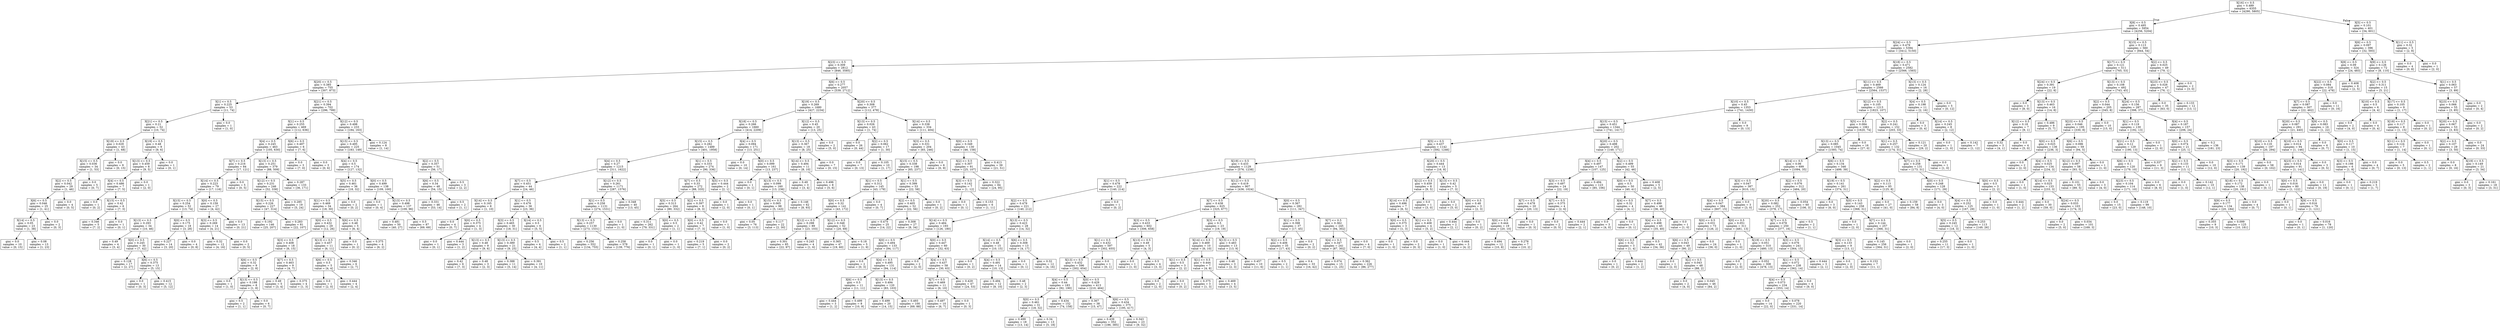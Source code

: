 digraph Tree {
node [shape=box] ;
0 [label="X[16] <= 0.5\ngini = 0.489\nsamples = 6355\nvalue = [4290, 5805]"] ;
1 [label="X[8] <= 0.5\ngini = 0.495\nsamples = 5954\nvalue = [4256, 5204]"] ;
0 -> 1 [labeldistance=2.5, labelangle=45, headlabel="True"] ;
2 [label="X[24] <= 0.5\ngini = 0.479\nsamples = 5394\nvalue = [3412, 5150]"] ;
1 -> 2 ;
3 [label="X[23] <= 0.5\ngini = 0.309\nsamples = 2812\nvalue = [846, 3585]"] ;
2 -> 3 ;
4 [label="X[20] <= 0.5\ngini = 0.385\nsamples = 755\nvalue = [307, 873]"] ;
3 -> 4 ;
5 [label="X[1] <= 0.5\ngini = 0.225\nsamples = 53\nvalue = [11, 74]"] ;
4 -> 5 ;
6 [label="X[21] <= 0.5\ngini = 0.21\nsamples = 52\nvalue = [10, 74]"] ;
5 -> 6 ;
7 [label="X[19] <= 0.5\ngini = 0.029\nsamples = 43\nvalue = [1, 68]"] ;
6 -> 7 ;
8 [label="X[15] <= 0.5\ngini = 0.036\nsamples = 34\nvalue = [1, 53]"] ;
7 -> 8 ;
9 [label="X[2] <= 0.5\ngini = 0.042\nsamples = 29\nvalue = [1, 46]"] ;
8 -> 9 ;
10 [label="X[6] <= 0.5\ngini = 0.046\nsamples = 25\nvalue = [1, 41]"] ;
9 -> 10 ;
11 [label="X[14] <= 0.5\ngini = 0.05\nsamples = 23\nvalue = [1, 38]"] ;
10 -> 11 ;
12 [label="gini = 0.0\nsamples = 10\nvalue = [0, 15]"] ;
11 -> 12 ;
13 [label="gini = 0.08\nsamples = 13\nvalue = [1, 23]"] ;
11 -> 13 ;
14 [label="gini = 0.0\nsamples = 2\nvalue = [0, 3]"] ;
10 -> 14 ;
15 [label="gini = 0.0\nsamples = 4\nvalue = [0, 5]"] ;
9 -> 15 ;
16 [label="gini = 0.0\nsamples = 5\nvalue = [0, 7]"] ;
8 -> 16 ;
17 [label="gini = 0.0\nsamples = 9\nvalue = [0, 15]"] ;
7 -> 17 ;
18 [label="X[19] <= 0.5\ngini = 0.48\nsamples = 9\nvalue = [9, 6]"] ;
6 -> 18 ;
19 [label="X[13] <= 0.5\ngini = 0.459\nsamples = 8\nvalue = [9, 5]"] ;
18 -> 19 ;
20 [label="X[4] <= 0.5\ngini = 0.486\nsamples = 7\nvalue = [7, 5]"] ;
19 -> 20 ;
21 [label="gini = 0.0\nsamples = 1\nvalue = [0, 2]"] ;
20 -> 21 ;
22 [label="X[15] <= 0.5\ngini = 0.42\nsamples = 6\nvalue = [7, 3]"] ;
20 -> 22 ;
23 [label="gini = 0.346\nsamples = 5\nvalue = [7, 2]"] ;
22 -> 23 ;
24 [label="gini = 0.0\nsamples = 1\nvalue = [0, 1]"] ;
22 -> 24 ;
25 [label="gini = 0.0\nsamples = 1\nvalue = [2, 0]"] ;
19 -> 25 ;
26 [label="gini = 0.0\nsamples = 1\nvalue = [0, 1]"] ;
18 -> 26 ;
27 [label="gini = 0.0\nsamples = 1\nvalue = [1, 0]"] ;
5 -> 27 ;
28 [label="X[21] <= 0.5\ngini = 0.394\nsamples = 702\nvalue = [296, 799]"] ;
4 -> 28 ;
29 [label="X[1] <= 0.5\ngini = 0.255\nsamples = 469\nvalue = [112, 636]"] ;
28 -> 29 ;
30 [label="X[4] <= 0.5\ngini = 0.245\nsamples = 463\nvalue = [105, 630]"] ;
29 -> 30 ;
31 [label="X[7] <= 0.5\ngini = 0.216\nsamples = 84\nvalue = [17, 121]"] ;
30 -> 31 ;
32 [label="X[14] <= 0.5\ngini = 0.223\nsamples = 79\nvalue = [17, 116]"] ;
31 -> 32 ;
33 [label="X[15] <= 0.5\ngini = 0.254\nsamples = 52\nvalue = [13, 74]"] ;
32 -> 33 ;
34 [label="X[13] <= 0.5\ngini = 0.293\nsamples = 34\nvalue = [10, 46]"] ;
33 -> 34 ;
35 [label="gini = 0.49\nsamples = 4\nvalue = [3, 4]"] ;
34 -> 35 ;
36 [label="X[0] <= 0.5\ngini = 0.245\nsamples = 30\nvalue = [7, 42]"] ;
34 -> 36 ;
37 [label="gini = 0.128\nsamples = 17\nvalue = [2, 27]"] ;
36 -> 37 ;
38 [label="X[6] <= 0.5\ngini = 0.375\nsamples = 13\nvalue = [5, 15]"] ;
36 -> 38 ;
39 [label="gini = 0.0\nsamples = 1\nvalue = [0, 3]"] ;
38 -> 39 ;
40 [label="gini = 0.415\nsamples = 12\nvalue = [5, 12]"] ;
38 -> 40 ;
41 [label="X[0] <= 0.5\ngini = 0.175\nsamples = 18\nvalue = [3, 28]"] ;
33 -> 41 ;
42 [label="gini = 0.227\nsamples = 14\nvalue = [3, 20]"] ;
41 -> 42 ;
43 [label="gini = 0.0\nsamples = 4\nvalue = [0, 8]"] ;
41 -> 43 ;
44 [label="X[0] <= 0.5\ngini = 0.159\nsamples = 27\nvalue = [4, 42]"] ;
32 -> 44 ;
45 [label="X[3] <= 0.5\ngini = 0.269\nsamples = 14\nvalue = [4, 21]"] ;
44 -> 45 ;
46 [label="gini = 0.32\nsamples = 12\nvalue = [4, 16]"] ;
45 -> 46 ;
47 [label="gini = 0.0\nsamples = 2\nvalue = [0, 5]"] ;
45 -> 47 ;
48 [label="gini = 0.0\nsamples = 13\nvalue = [0, 21]"] ;
44 -> 48 ;
49 [label="gini = 0.0\nsamples = 5\nvalue = [0, 5]"] ;
31 -> 49 ;
50 [label="X[13] <= 0.5\ngini = 0.251\nsamples = 379\nvalue = [88, 509]"] ;
30 -> 50 ;
51 [label="X[12] <= 0.5\ngini = 0.231\nsamples = 246\nvalue = [52, 338]"] ;
50 -> 51 ;
52 [label="X[15] <= 0.5\ngini = 0.226\nsamples = 227\nvalue = [47, 314]"] ;
51 -> 52 ;
53 [label="gini = 0.192\nsamples = 146\nvalue = [25, 207]"] ;
52 -> 53 ;
54 [label="gini = 0.283\nsamples = 81\nvalue = [22, 107]"] ;
52 -> 54 ;
55 [label="gini = 0.285\nsamples = 19\nvalue = [5, 24]"] ;
51 -> 55 ;
56 [label="gini = 0.287\nsamples = 133\nvalue = [36, 171]"] ;
50 -> 56 ;
57 [label="X[6] <= 0.5\ngini = 0.497\nsamples = 6\nvalue = [7, 6]"] ;
29 -> 57 ;
58 [label="gini = 0.0\nsamples = 3\nvalue = [7, 0]"] ;
57 -> 58 ;
59 [label="gini = 0.0\nsamples = 3\nvalue = [0, 6]"] ;
57 -> 59 ;
60 [label="X[12] <= 0.5\ngini = 0.498\nsamples = 233\nvalue = [184, 163]"] ;
28 -> 60 ;
61 [label="X[15] <= 0.5\ngini = 0.495\nsamples = 225\nvalue = [183, 149]"] ;
60 -> 61 ;
62 [label="X[4] <= 0.5\ngini = 0.5\nsamples = 174\nvalue = [127, 132]"] ;
61 -> 62 ;
63 [label="X[5] <= 0.5\ngini = 0.461\nsamples = 36\nvalue = [18, 32]"] ;
62 -> 63 ;
64 [label="X[1] <= 0.5\ngini = 0.469\nsamples = 34\nvalue = [18, 30]"] ;
63 -> 64 ;
65 [label="X[0] <= 0.5\ngini = 0.432\nsamples = 29\nvalue = [12, 26]"] ;
64 -> 65 ;
66 [label="X[3] <= 0.5\ngini = 0.408\nsamples = 18\nvalue = [6, 15]"] ;
65 -> 66 ;
67 [label="X[6] <= 0.5\ngini = 0.32\nsamples = 9\nvalue = [2, 8]"] ;
66 -> 67 ;
68 [label="gini = 0.0\nsamples = 1\nvalue = [1, 0]"] ;
67 -> 68 ;
69 [label="X[13] <= 0.5\ngini = 0.198\nsamples = 8\nvalue = [1, 8]"] ;
67 -> 69 ;
70 [label="gini = 0.5\nsamples = 2\nvalue = [1, 1]"] ;
69 -> 70 ;
71 [label="gini = 0.0\nsamples = 6\nvalue = [0, 7]"] ;
69 -> 71 ;
72 [label="X[7] <= 0.5\ngini = 0.463\nsamples = 9\nvalue = [4, 7]"] ;
66 -> 72 ;
73 [label="gini = 0.49\nsamples = 5\nvalue = [3, 4]"] ;
72 -> 73 ;
74 [label="gini = 0.375\nsamples = 4\nvalue = [1, 3]"] ;
72 -> 74 ;
75 [label="X[13] <= 0.5\ngini = 0.457\nsamples = 11\nvalue = [6, 11]"] ;
65 -> 75 ;
76 [label="X[6] <= 0.5\ngini = 0.5\nsamples = 5\nvalue = [4, 4]"] ;
75 -> 76 ;
77 [label="gini = 0.0\nsamples = 1\nvalue = [2, 0]"] ;
76 -> 77 ;
78 [label="gini = 0.444\nsamples = 4\nvalue = [2, 4]"] ;
76 -> 78 ;
79 [label="gini = 0.346\nsamples = 6\nvalue = [2, 7]"] ;
75 -> 79 ;
80 [label="X[6] <= 0.5\ngini = 0.48\nsamples = 5\nvalue = [6, 4]"] ;
64 -> 80 ;
81 [label="gini = 0.0\nsamples = 1\nvalue = [0, 2]"] ;
80 -> 81 ;
82 [label="gini = 0.375\nsamples = 4\nvalue = [6, 2]"] ;
80 -> 82 ;
83 [label="gini = 0.0\nsamples = 2\nvalue = [0, 2]"] ;
63 -> 83 ;
84 [label="X[0] <= 0.5\ngini = 0.499\nsamples = 138\nvalue = [109, 100]"] ;
62 -> 84 ;
85 [label="gini = 0.0\nsamples = 1\nvalue = [0, 4]"] ;
84 -> 85 ;
86 [label="X[13] <= 0.5\ngini = 0.498\nsamples = 137\nvalue = [109, 96]"] ;
84 -> 86 ;
87 [label="gini = 0.481\nsamples = 50\nvalue = [40, 27]"] ;
86 -> 87 ;
88 [label="gini = 0.5\nsamples = 87\nvalue = [69, 69]"] ;
86 -> 88 ;
89 [label="X[2] <= 0.5\ngini = 0.357\nsamples = 51\nvalue = [56, 17]"] ;
61 -> 89 ;
90 [label="X[6] <= 0.5\ngini = 0.34\nsamples = 48\nvalue = [54, 15]"] ;
89 -> 90 ;
91 [label="gini = 0.331\nsamples = 46\nvalue = [53, 14]"] ;
90 -> 91 ;
92 [label="gini = 0.5\nsamples = 2\nvalue = [1, 1]"] ;
90 -> 92 ;
93 [label="gini = 0.5\nsamples = 3\nvalue = [2, 2]"] ;
89 -> 93 ;
94 [label="gini = 0.124\nsamples = 8\nvalue = [1, 14]"] ;
60 -> 94 ;
95 [label="X[6] <= 0.5\ngini = 0.277\nsamples = 2057\nvalue = [539, 2712]"] ;
3 -> 95 ;
96 [label="X[19] <= 0.5\ngini = 0.269\nsamples = 1680\nvalue = [427, 2234]"] ;
95 -> 96 ;
97 [label="X[18] <= 0.5\ngini = 0.266\nsamples = 1660\nvalue = [414, 2209]"] ;
96 -> 97 ;
98 [label="X[15] <= 0.5\ngini = 0.282\nsamples = 1489\nvalue = [401, 1958]"] ;
97 -> 98 ;
99 [label="X[4] <= 0.5\ngini = 0.27\nsamples = 1215\nvalue = [311, 1622]"] ;
98 -> 99 ;
100 [label="X[7] <= 0.5\ngini = 0.451\nsamples = 44\nvalue = [24, 46]"] ;
99 -> 100 ;
101 [label="X[14] <= 0.5\ngini = 0.165\nsamples = 8\nvalue = [1, 10]"] ;
100 -> 101 ;
102 [label="gini = 0.0\nsamples = 4\nvalue = [0, 7]"] ;
101 -> 102 ;
103 [label="X[0] <= 0.5\ngini = 0.375\nsamples = 4\nvalue = [1, 3]"] ;
101 -> 103 ;
104 [label="gini = 0.0\nsamples = 1\nvalue = [0, 1]"] ;
103 -> 104 ;
105 [label="gini = 0.444\nsamples = 3\nvalue = [1, 2]"] ;
103 -> 105 ;
106 [label="X[1] <= 0.5\ngini = 0.476\nsamples = 36\nvalue = [23, 36]"] ;
100 -> 106 ;
107 [label="X[3] <= 0.5\ngini = 0.465\nsamples = 30\nvalue = [18, 31]"] ;
106 -> 107 ;
108 [label="X[13] <= 0.5\ngini = 0.48\nsamples = 9\nvalue = [9, 6]"] ;
107 -> 108 ;
109 [label="gini = 0.42\nsamples = 6\nvalue = [7, 3]"] ;
108 -> 109 ;
110 [label="gini = 0.48\nsamples = 3\nvalue = [2, 3]"] ;
108 -> 110 ;
111 [label="X[13] <= 0.5\ngini = 0.389\nsamples = 21\nvalue = [9, 25]"] ;
107 -> 111 ;
112 [label="gini = 0.388\nsamples = 11\nvalue = [5, 14]"] ;
111 -> 112 ;
113 [label="gini = 0.391\nsamples = 10\nvalue = [4, 11]"] ;
111 -> 113 ;
114 [label="X[14] <= 0.5\ngini = 0.5\nsamples = 6\nvalue = [5, 5]"] ;
106 -> 114 ;
115 [label="gini = 0.5\nsamples = 4\nvalue = [4, 4]"] ;
114 -> 115 ;
116 [label="gini = 0.5\nsamples = 2\nvalue = [1, 1]"] ;
114 -> 116 ;
117 [label="X[12] <= 0.5\ngini = 0.261\nsamples = 1171\nvalue = [287, 1576]"] ;
99 -> 117 ;
118 [label="X[1] <= 0.5\ngini = 0.258\nsamples = 1131\nvalue = [274, 1531]"] ;
117 -> 118 ;
119 [label="X[13] <= 0.5\ngini = 0.257\nsamples = 1130\nvalue = [273, 1531]"] ;
118 -> 119 ;
120 [label="gini = 0.256\nsamples = 552\nvalue = [134, 755]"] ;
119 -> 120 ;
121 [label="gini = 0.258\nsamples = 578\nvalue = [139, 776]"] ;
119 -> 121 ;
122 [label="gini = 0.0\nsamples = 1\nvalue = [1, 0]"] ;
118 -> 122 ;
123 [label="gini = 0.348\nsamples = 40\nvalue = [13, 45]"] ;
117 -> 123 ;
124 [label="X[1] <= 0.5\ngini = 0.333\nsamples = 274\nvalue = [90, 336]"] ;
98 -> 124 ;
125 [label="X[7] <= 0.5\ngini = 0.33\nsamples = 272\nvalue = [88, 335]"] ;
124 -> 125 ;
126 [label="X[5] <= 0.5\ngini = 0.313\nsamples = 264\nvalue = [80, 332]"] ;
125 -> 126 ;
127 [label="gini = 0.311\nsamples = 262\nvalue = [79, 331]"] ;
126 -> 127 ;
128 [label="X[0] <= 0.5\ngini = 0.5\nsamples = 2\nvalue = [1, 1]"] ;
126 -> 128 ;
129 [label="gini = 0.0\nsamples = 1\nvalue = [0, 1]"] ;
128 -> 129 ;
130 [label="gini = 0.0\nsamples = 1\nvalue = [1, 0]"] ;
128 -> 130 ;
131 [label="X[2] <= 0.5\ngini = 0.397\nsamples = 8\nvalue = [8, 3]"] ;
125 -> 131 ;
132 [label="X[0] <= 0.5\ngini = 0.42\nsamples = 7\nvalue = [7, 3]"] ;
131 -> 132 ;
133 [label="gini = 0.219\nsamples = 5\nvalue = [7, 1]"] ;
132 -> 133 ;
134 [label="gini = 0.0\nsamples = 2\nvalue = [0, 2]"] ;
132 -> 134 ;
135 [label="gini = 0.0\nsamples = 1\nvalue = [1, 0]"] ;
131 -> 135 ;
136 [label="X[5] <= 0.5\ngini = 0.444\nsamples = 2\nvalue = [2, 1]"] ;
124 -> 136 ;
137 [label="gini = 0.0\nsamples = 1\nvalue = [2, 0]"] ;
136 -> 137 ;
138 [label="gini = 0.0\nsamples = 1\nvalue = [0, 1]"] ;
136 -> 138 ;
139 [label="X[4] <= 0.5\ngini = 0.094\nsamples = 171\nvalue = [13, 251]"] ;
97 -> 139 ;
140 [label="gini = 0.0\nsamples = 10\nvalue = [0, 14]"] ;
139 -> 140 ;
141 [label="X[0] <= 0.5\ngini = 0.099\nsamples = 161\nvalue = [13, 237]"] ;
139 -> 141 ;
142 [label="gini = 0.0\nsamples = 1\nvalue = [0, 1]"] ;
141 -> 142 ;
143 [label="X[13] <= 0.5\ngini = 0.099\nsamples = 160\nvalue = [13, 236]"] ;
141 -> 143 ;
144 [label="X[15] <= 0.5\ngini = 0.065\nsamples = 98\nvalue = [5, 143]"] ;
143 -> 144 ;
145 [label="gini = 0.05\nsamples = 76\nvalue = [3, 113]"] ;
144 -> 145 ;
146 [label="gini = 0.117\nsamples = 22\nvalue = [2, 30]"] ;
144 -> 146 ;
147 [label="gini = 0.146\nsamples = 62\nvalue = [8, 93]"] ;
143 -> 147 ;
148 [label="X[12] <= 0.5\ngini = 0.45\nsamples = 20\nvalue = [13, 25]"] ;
96 -> 148 ;
149 [label="X[13] <= 0.5\ngini = 0.367\nsamples = 18\nvalue = [8, 25]"] ;
148 -> 149 ;
150 [label="X[14] <= 0.5\ngini = 0.494\nsamples = 11\nvalue = [8, 10]"] ;
149 -> 150 ;
151 [label="gini = 0.49\nsamples = 3\nvalue = [3, 4]"] ;
150 -> 151 ;
152 [label="gini = 0.496\nsamples = 8\nvalue = [5, 6]"] ;
150 -> 152 ;
153 [label="gini = 0.0\nsamples = 7\nvalue = [0, 15]"] ;
149 -> 153 ;
154 [label="gini = 0.0\nsamples = 2\nvalue = [5, 0]"] ;
148 -> 154 ;
155 [label="X[20] <= 0.5\ngini = 0.308\nsamples = 377\nvalue = [112, 478]"] ;
95 -> 155 ;
156 [label="X[13] <= 0.5\ngini = 0.026\nsamples = 43\nvalue = [1, 74]"] ;
155 -> 156 ;
157 [label="gini = 0.0\nsamples = 26\nvalue = [0, 44]"] ;
156 -> 157 ;
158 [label="X[2] <= 0.5\ngini = 0.062\nsamples = 17\nvalue = [1, 30]"] ;
156 -> 158 ;
159 [label="gini = 0.0\nsamples = 7\nvalue = [0, 13]"] ;
158 -> 159 ;
160 [label="gini = 0.105\nsamples = 10\nvalue = [1, 17]"] ;
158 -> 160 ;
161 [label="X[14] <= 0.5\ngini = 0.338\nsamples = 334\nvalue = [111, 404]"] ;
155 -> 161 ;
162 [label="X[3] <= 0.5\ngini = 0.331\nsamples = 204\nvalue = [65, 246]"] ;
161 -> 162 ;
163 [label="X[15] <= 0.5\ngini = 0.338\nsamples = 198\nvalue = [65, 237]"] ;
162 -> 163 ;
164 [label="X[1] <= 0.5\ngini = 0.312\nsamples = 145\nvalue = [43, 179]"] ;
163 -> 164 ;
165 [label="X[0] <= 0.5\ngini = 0.32\nsamples = 141\nvalue = [43, 172]"] ;
164 -> 165 ;
166 [label="X[12] <= 0.5\ngini = 0.298\nsamples = 89\nvalue = [23, 103]"] ;
165 -> 166 ;
167 [label="gini = 0.301\nsamples = 85\nvalue = [22, 97]"] ;
166 -> 167 ;
168 [label="gini = 0.245\nsamples = 4\nvalue = [1, 6]"] ;
166 -> 168 ;
169 [label="X[12] <= 0.5\ngini = 0.348\nsamples = 52\nvalue = [20, 69]"] ;
165 -> 169 ;
170 [label="gini = 0.365\nsamples = 47\nvalue = [19, 60]"] ;
169 -> 170 ;
171 [label="gini = 0.18\nsamples = 5\nvalue = [1, 9]"] ;
169 -> 171 ;
172 [label="gini = 0.0\nsamples = 4\nvalue = [0, 7]"] ;
164 -> 172 ;
173 [label="X[1] <= 0.5\ngini = 0.399\nsamples = 53\nvalue = [22, 58]"] ;
163 -> 173 ;
174 [label="X[2] <= 0.5\ngini = 0.405\nsamples = 52\nvalue = [22, 56]"] ;
173 -> 174 ;
175 [label="gini = 0.475\nsamples = 25\nvalue = [14, 22]"] ;
174 -> 175 ;
176 [label="gini = 0.308\nsamples = 27\nvalue = [8, 34]"] ;
174 -> 176 ;
177 [label="gini = 0.0\nsamples = 1\nvalue = [0, 2]"] ;
173 -> 177 ;
178 [label="gini = 0.0\nsamples = 6\nvalue = [0, 9]"] ;
162 -> 178 ;
179 [label="X[0] <= 0.5\ngini = 0.349\nsamples = 130\nvalue = [46, 158]"] ;
161 -> 179 ;
180 [label="X[2] <= 0.5\ngini = 0.307\nsamples = 91\nvalue = [25, 107]"] ;
179 -> 180 ;
181 [label="X[3] <= 0.5\ngini = 0.142\nsamples = 7\nvalue = [1, 12]"] ;
180 -> 181 ;
182 [label="gini = 0.0\nsamples = 1\nvalue = [0, 1]"] ;
181 -> 182 ;
183 [label="gini = 0.153\nsamples = 6\nvalue = [1, 11]"] ;
181 -> 183 ;
184 [label="gini = 0.322\nsamples = 84\nvalue = [24, 95]"] ;
180 -> 184 ;
185 [label="gini = 0.413\nsamples = 39\nvalue = [21, 51]"] ;
179 -> 185 ;
186 [label="X[18] <= 0.5\ngini = 0.471\nsamples = 2582\nvalue = [2566, 1565]"] ;
2 -> 186 ;
187 [label="X[11] <= 0.5\ngini = 0.469\nsamples = 2566\nvalue = [2564, 1537]"] ;
186 -> 187 ;
188 [label="X[10] <= 0.5\ngini = 0.45\nsamples = 1353\nvalue = [741, 1430]"] ;
187 -> 188 ;
189 [label="X[15] <= 0.5\ngini = 0.451\nsamples = 1344\nvalue = [741, 1417]"] ;
188 -> 189 ;
190 [label="X[5] <= 0.5\ngini = 0.437\nsamples = 1142\nvalue = [592, 1246]"] ;
189 -> 190 ;
191 [label="X[19] <= 0.5\ngini = 0.433\nsamples = 1129\nvalue = [576, 1238]"] ;
190 -> 191 ;
192 [label="X[1] <= 0.5\ngini = 0.478\nsamples = 222\nvalue = [140, 214]"] ;
191 -> 192 ;
193 [label="X[2] <= 0.5\ngini = 0.479\nsamples = 221\nvalue = [140, 212]"] ;
192 -> 193 ;
194 [label="X[14] <= 0.5\ngini = 0.484\nsamples = 193\nvalue = [126, 180]"] ;
193 -> 194 ;
195 [label="X[0] <= 0.5\ngini = 0.494\nsamples = 133\nvalue = [94, 117]"] ;
194 -> 195 ;
196 [label="gini = 0.0\nsamples = 2\nvalue = [0, 3]"] ;
195 -> 196 ;
197 [label="X[4] <= 0.5\ngini = 0.495\nsamples = 131\nvalue = [94, 114]"] ;
195 -> 197 ;
198 [label="X[6] <= 0.5\ngini = 0.5\nsamples = 11\nvalue = [11, 11]"] ;
197 -> 198 ;
199 [label="gini = 0.444\nsamples = 3\nvalue = [1, 2]"] ;
198 -> 199 ;
200 [label="gini = 0.499\nsamples = 8\nvalue = [10, 9]"] ;
198 -> 200 ;
201 [label="X[13] <= 0.5\ngini = 0.494\nsamples = 120\nvalue = [83, 103]"] ;
197 -> 201 ;
202 [label="gini = 0.499\nsamples = 20\nvalue = [14, 15]"] ;
201 -> 202 ;
203 [label="gini = 0.493\nsamples = 100\nvalue = [69, 88]"] ;
201 -> 203 ;
204 [label="X[0] <= 0.5\ngini = 0.447\nsamples = 60\nvalue = [32, 63]"] ;
194 -> 204 ;
205 [label="gini = 0.0\nsamples = 2\nvalue = [2, 0]"] ;
204 -> 205 ;
206 [label="X[4] <= 0.5\ngini = 0.437\nsamples = 58\nvalue = [30, 63]"] ;
204 -> 206 ;
207 [label="X[7] <= 0.5\ngini = 0.469\nsamples = 11\nvalue = [6, 10]"] ;
206 -> 207 ;
208 [label="gini = 0.497\nsamples = 10\nvalue = [6, 7]"] ;
207 -> 208 ;
209 [label="gini = 0.0\nsamples = 1\nvalue = [0, 3]"] ;
207 -> 209 ;
210 [label="gini = 0.429\nsamples = 47\nvalue = [24, 53]"] ;
206 -> 210 ;
211 [label="X[13] <= 0.5\ngini = 0.423\nsamples = 28\nvalue = [14, 32]"] ;
193 -> 211 ;
212 [label="X[14] <= 0.5\ngini = 0.48\nsamples = 15\nvalue = [10, 15]"] ;
211 -> 212 ;
213 [label="gini = 0.0\nsamples = 1\nvalue = [0, 2]"] ;
212 -> 213 ;
214 [label="X[4] <= 0.5\ngini = 0.491\nsamples = 14\nvalue = [10, 13]"] ;
212 -> 214 ;
215 [label="gini = 0.494\nsamples = 12\nvalue = [8, 10]"] ;
214 -> 215 ;
216 [label="gini = 0.48\nsamples = 2\nvalue = [2, 3]"] ;
214 -> 216 ;
217 [label="X[6] <= 0.5\ngini = 0.308\nsamples = 13\nvalue = [4, 17]"] ;
211 -> 217 ;
218 [label="gini = 0.0\nsamples = 1\nvalue = [0, 1]"] ;
217 -> 218 ;
219 [label="gini = 0.32\nsamples = 12\nvalue = [4, 16]"] ;
217 -> 219 ;
220 [label="gini = 0.0\nsamples = 1\nvalue = [0, 2]"] ;
192 -> 220 ;
221 [label="X[12] <= 0.5\ngini = 0.419\nsamples = 907\nvalue = [436, 1024]"] ;
191 -> 221 ;
222 [label="X[7] <= 0.5\ngini = 0.438\nsamples = 625\nvalue = [325, 677]"] ;
221 -> 222 ;
223 [label="X[3] <= 0.5\ngini = 0.433\nsamples = 602\nvalue = [306, 658]"] ;
222 -> 223 ;
224 [label="X[1] <= 0.5\ngini = 0.432\nsamples = 597\nvalue = [302, 655]"] ;
223 -> 224 ;
225 [label="X[13] <= 0.5\ngini = 0.432\nsamples = 596\nvalue = [302, 654]"] ;
224 -> 225 ;
226 [label="X[4] <= 0.5\ngini = 0.44\nsamples = 183\nvalue = [92, 190]"] ;
225 -> 226 ;
227 [label="X[0] <= 0.5\ngini = 0.461\nsamples = 31\nvalue = [18, 32]"] ;
226 -> 227 ;
228 [label="gini = 0.499\nsamples = 18\nvalue = [13, 14]"] ;
227 -> 228 ;
229 [label="gini = 0.34\nsamples = 13\nvalue = [5, 18]"] ;
227 -> 229 ;
230 [label="gini = 0.434\nsamples = 152\nvalue = [74, 158]"] ;
226 -> 230 ;
231 [label="X[0] <= 0.5\ngini = 0.429\nsamples = 413\nvalue = [210, 464]"] ;
225 -> 231 ;
232 [label="gini = 0.367\nsamples = 38\nvalue = [15, 47]"] ;
231 -> 232 ;
233 [label="X[6] <= 0.5\ngini = 0.434\nsamples = 375\nvalue = [195, 417]"] ;
231 -> 233 ;
234 [label="gini = 0.439\nsamples = 352\nvalue = [186, 385]"] ;
233 -> 234 ;
235 [label="gini = 0.343\nsamples = 23\nvalue = [9, 32]"] ;
233 -> 235 ;
236 [label="gini = 0.0\nsamples = 1\nvalue = [0, 1]"] ;
224 -> 236 ;
237 [label="X[13] <= 0.5\ngini = 0.49\nsamples = 5\nvalue = [4, 3]"] ;
223 -> 237 ;
238 [label="gini = 0.0\nsamples = 1\nvalue = [1, 0]"] ;
237 -> 238 ;
239 [label="gini = 0.5\nsamples = 4\nvalue = [3, 3]"] ;
237 -> 239 ;
240 [label="X[3] <= 0.5\ngini = 0.5\nsamples = 23\nvalue = [19, 19]"] ;
222 -> 240 ;
241 [label="X[14] <= 0.5\ngini = 0.469\nsamples = 10\nvalue = [6, 10]"] ;
240 -> 241 ;
242 [label="X[1] <= 0.5\ngini = 0.5\nsamples = 3\nvalue = [2, 2]"] ;
241 -> 242 ;
243 [label="gini = 0.0\nsamples = 2\nvalue = [2, 0]"] ;
242 -> 243 ;
244 [label="gini = 0.0\nsamples = 1\nvalue = [0, 2]"] ;
242 -> 244 ;
245 [label="X[1] <= 0.5\ngini = 0.444\nsamples = 7\nvalue = [4, 8]"] ;
241 -> 245 ;
246 [label="gini = 0.375\nsamples = 3\nvalue = [1, 3]"] ;
245 -> 246 ;
247 [label="gini = 0.469\nsamples = 4\nvalue = [3, 5]"] ;
245 -> 247 ;
248 [label="X[13] <= 0.5\ngini = 0.483\nsamples = 13\nvalue = [13, 9]"] ;
240 -> 248 ;
249 [label="gini = 0.48\nsamples = 3\nvalue = [2, 3]"] ;
248 -> 249 ;
250 [label="gini = 0.457\nsamples = 10\nvalue = [11, 6]"] ;
248 -> 250 ;
251 [label="X[0] <= 0.5\ngini = 0.367\nsamples = 282\nvalue = [111, 347]"] ;
221 -> 251 ;
252 [label="X[1] <= 0.5\ngini = 0.398\nsamples = 37\nvalue = [17, 45]"] ;
251 -> 252 ;
253 [label="X[2] <= 0.5\ngini = 0.406\nsamples = 35\nvalue = [17, 43]"] ;
252 -> 253 ;
254 [label="gini = 0.5\nsamples = 2\nvalue = [1, 1]"] ;
253 -> 254 ;
255 [label="gini = 0.4\nsamples = 33\nvalue = [16, 42]"] ;
253 -> 255 ;
256 [label="gini = 0.0\nsamples = 2\nvalue = [0, 2]"] ;
252 -> 256 ;
257 [label="X[7] <= 0.5\ngini = 0.362\nsamples = 245\nvalue = [94, 302]"] ;
251 -> 257 ;
258 [label="X[4] <= 0.5\ngini = 0.347\nsamples = 241\nvalue = [87, 302]"] ;
257 -> 258 ;
259 [label="gini = 0.074\nsamples = 15\nvalue = [1, 25]"] ;
258 -> 259 ;
260 [label="gini = 0.362\nsamples = 226\nvalue = [86, 277]"] ;
258 -> 260 ;
261 [label="gini = 0.0\nsamples = 4\nvalue = [7, 0]"] ;
257 -> 261 ;
262 [label="X[20] <= 0.5\ngini = 0.444\nsamples = 13\nvalue = [16, 8]"] ;
190 -> 262 ;
263 [label="X[12] <= 0.5\ngini = 0.459\nsamples = 8\nvalue = [9, 5]"] ;
262 -> 263 ;
264 [label="X[14] <= 0.5\ngini = 0.496\nsamples = 7\nvalue = [6, 5]"] ;
263 -> 264 ;
265 [label="X[0] <= 0.5\ngini = 0.375\nsamples = 3\nvalue = [1, 3]"] ;
264 -> 265 ;
266 [label="gini = 0.0\nsamples = 1\nvalue = [1, 0]"] ;
265 -> 266 ;
267 [label="gini = 0.0\nsamples = 2\nvalue = [0, 3]"] ;
265 -> 267 ;
268 [label="X[1] <= 0.5\ngini = 0.408\nsamples = 4\nvalue = [5, 2]"] ;
264 -> 268 ;
269 [label="gini = 0.0\nsamples = 1\nvalue = [1, 0]"] ;
268 -> 269 ;
270 [label="gini = 0.444\nsamples = 3\nvalue = [4, 2]"] ;
268 -> 270 ;
271 [label="gini = 0.0\nsamples = 1\nvalue = [3, 0]"] ;
263 -> 271 ;
272 [label="X[13] <= 0.5\ngini = 0.42\nsamples = 5\nvalue = [7, 3]"] ;
262 -> 272 ;
273 [label="gini = 0.0\nsamples = 2\nvalue = [5, 0]"] ;
272 -> 273 ;
274 [label="X[0] <= 0.5\ngini = 0.48\nsamples = 3\nvalue = [2, 3]"] ;
272 -> 274 ;
275 [label="gini = 0.444\nsamples = 2\nvalue = [2, 1]"] ;
274 -> 275 ;
276 [label="gini = 0.0\nsamples = 1\nvalue = [0, 2]"] ;
274 -> 276 ;
277 [label="X[20] <= 0.5\ngini = 0.498\nsamples = 202\nvalue = [149, 171]"] ;
189 -> 277 ;
278 [label="X[4] <= 0.5\ngini = 0.497\nsamples = 147\nvalue = [107, 125]"] ;
277 -> 278 ;
279 [label="X[3] <= 0.5\ngini = 0.497\nsamples = 24\nvalue = [22, 19]"] ;
278 -> 279 ;
280 [label="X[7] <= 0.5\ngini = 0.478\nsamples = 20\nvalue = [20, 13]"] ;
279 -> 280 ;
281 [label="X[0] <= 0.5\ngini = 0.444\nsamples = 19\nvalue = [20, 10]"] ;
280 -> 281 ;
282 [label="gini = 0.494\nsamples = 12\nvalue = [10, 8]"] ;
281 -> 282 ;
283 [label="gini = 0.278\nsamples = 7\nvalue = [10, 2]"] ;
281 -> 283 ;
284 [label="gini = 0.0\nsamples = 1\nvalue = [0, 3]"] ;
280 -> 284 ;
285 [label="X[7] <= 0.5\ngini = 0.375\nsamples = 4\nvalue = [2, 6]"] ;
279 -> 285 ;
286 [label="gini = 0.0\nsamples = 2\nvalue = [0, 5]"] ;
285 -> 286 ;
287 [label="gini = 0.444\nsamples = 2\nvalue = [2, 1]"] ;
285 -> 287 ;
288 [label="gini = 0.494\nsamples = 123\nvalue = [85, 106]"] ;
278 -> 288 ;
289 [label="X[2] <= 0.5\ngini = 0.499\nsamples = 55\nvalue = [42, 46]"] ;
277 -> 289 ;
290 [label="X[0] <= 0.5\ngini = 0.5\nsamples = 50\nvalue = [40, 41]"] ;
289 -> 290 ;
291 [label="X[4] <= 0.5\ngini = 0.32\nsamples = 4\nvalue = [4, 1]"] ;
290 -> 291 ;
292 [label="gini = 0.0\nsamples = 3\nvalue = [4, 0]"] ;
291 -> 292 ;
293 [label="gini = 0.0\nsamples = 1\nvalue = [0, 1]"] ;
291 -> 293 ;
294 [label="X[7] <= 0.5\ngini = 0.499\nsamples = 46\nvalue = [36, 40]"] ;
290 -> 294 ;
295 [label="X[4] <= 0.5\ngini = 0.498\nsamples = 45\nvalue = [35, 40]"] ;
294 -> 295 ;
296 [label="X[6] <= 0.5\ngini = 0.32\nsamples = 3\nvalue = [1, 4]"] ;
295 -> 296 ;
297 [label="gini = 0.0\nsamples = 1\nvalue = [0, 2]"] ;
296 -> 297 ;
298 [label="gini = 0.444\nsamples = 2\nvalue = [1, 2]"] ;
296 -> 298 ;
299 [label="gini = 0.5\nsamples = 42\nvalue = [34, 36]"] ;
295 -> 299 ;
300 [label="gini = 0.0\nsamples = 1\nvalue = [1, 0]"] ;
294 -> 300 ;
301 [label="gini = 0.408\nsamples = 5\nvalue = [2, 5]"] ;
289 -> 301 ;
302 [label="gini = 0.0\nsamples = 9\nvalue = [0, 13]"] ;
188 -> 302 ;
303 [label="X[12] <= 0.5\ngini = 0.105\nsamples = 1213\nvalue = [1823, 107]"] ;
187 -> 303 ;
304 [label="X[5] <= 0.5\ngini = 0.084\nsamples = 1061\nvalue = [1620, 74]"] ;
303 -> 304 ;
305 [label="X[13] <= 0.5\ngini = 0.085\nsamples = 1045\nvalue = [1593, 74]"] ;
304 -> 305 ;
306 [label="X[14] <= 0.5\ngini = 0.06\nsamples = 699\nvalue = [1094, 35]"] ;
305 -> 306 ;
307 [label="X[3] <= 0.5\ngini = 0.047\nsamples = 387\nvalue = [610, 15]"] ;
306 -> 307 ;
308 [label="X[4] <= 0.5\ngini = 0.047\nsamples = 384\nvalue = [607, 15]"] ;
307 -> 308 ;
309 [label="X[0] <= 0.5\ngini = 0.031\nsamples = 73\nvalue = [126, 2]"] ;
308 -> 309 ;
310 [label="X[6] <= 0.5\ngini = 0.043\nsamples = 49\nvalue = [90, 2]"] ;
309 -> 310 ;
311 [label="gini = 0.0\nsamples = 1\nvalue = [2, 0]"] ;
310 -> 311 ;
312 [label="X[2] <= 0.5\ngini = 0.043\nsamples = 48\nvalue = [88, 2]"] ;
310 -> 312 ;
313 [label="gini = 0.0\nsamples = 2\nvalue = [4, 0]"] ;
312 -> 313 ;
314 [label="gini = 0.045\nsamples = 46\nvalue = [84, 2]"] ;
312 -> 314 ;
315 [label="gini = 0.0\nsamples = 24\nvalue = [36, 0]"] ;
309 -> 315 ;
316 [label="X[0] <= 0.5\ngini = 0.051\nsamples = 311\nvalue = [481, 13]"] ;
308 -> 316 ;
317 [label="gini = 0.0\nsamples = 1\nvalue = [1, 0]"] ;
316 -> 317 ;
318 [label="X[19] <= 0.5\ngini = 0.051\nsamples = 310\nvalue = [480, 13]"] ;
316 -> 318 ;
319 [label="gini = 0.0\nsamples = 2\nvalue = [2, 0]"] ;
318 -> 319 ;
320 [label="gini = 0.052\nsamples = 308\nvalue = [478, 13]"] ;
318 -> 320 ;
321 [label="gini = 0.0\nsamples = 3\nvalue = [3, 0]"] ;
307 -> 321 ;
322 [label="X[2] <= 0.5\ngini = 0.076\nsamples = 312\nvalue = [484, 20]"] ;
306 -> 322 ;
323 [label="X[20] <= 0.5\ngini = 0.082\nsamples = 252\nvalue = [378, 17]"] ;
322 -> 323 ;
324 [label="X[7] <= 0.5\ngini = 0.078\nsamples = 250\nvalue = [377, 16]"] ;
323 -> 324 ;
325 [label="X[3] <= 0.5\ngini = 0.076\nsamples = 241\nvalue = [364, 15]"] ;
324 -> 325 ;
326 [label="X[1] <= 0.5\ngini = 0.072\nsamples = 238\nvalue = [362, 14]"] ;
325 -> 326 ;
327 [label="X[4] <= 0.5\ngini = 0.073\nsamples = 234\nvalue = [353, 14]"] ;
326 -> 327 ;
328 [label="gini = 0.0\nsamples = 14\nvalue = [22, 0]"] ;
327 -> 328 ;
329 [label="gini = 0.078\nsamples = 220\nvalue = [331, 14]"] ;
327 -> 329 ;
330 [label="gini = 0.0\nsamples = 4\nvalue = [9, 0]"] ;
326 -> 330 ;
331 [label="gini = 0.444\nsamples = 3\nvalue = [2, 1]"] ;
325 -> 331 ;
332 [label="X[3] <= 0.5\ngini = 0.133\nsamples = 9\nvalue = [13, 1]"] ;
324 -> 332 ;
333 [label="gini = 0.0\nsamples = 2\nvalue = [2, 0]"] ;
332 -> 333 ;
334 [label="gini = 0.153\nsamples = 7\nvalue = [11, 1]"] ;
332 -> 334 ;
335 [label="gini = 0.5\nsamples = 2\nvalue = [1, 1]"] ;
323 -> 335 ;
336 [label="gini = 0.054\nsamples = 60\nvalue = [106, 3]"] ;
322 -> 336 ;
337 [label="X[6] <= 0.5\ngini = 0.134\nsamples = 346\nvalue = [499, 39]"] ;
305 -> 337 ;
338 [label="X[19] <= 0.5\ngini = 0.141\nsamples = 261\nvalue = [374, 31]"] ;
337 -> 338 ;
339 [label="gini = 0.0\nsamples = 3\nvalue = [6, 0]"] ;
338 -> 339 ;
340 [label="X[0] <= 0.5\ngini = 0.143\nsamples = 258\nvalue = [368, 31]"] ;
338 -> 340 ;
341 [label="gini = 0.0\nsamples = 1\nvalue = [2, 0]"] ;
340 -> 341 ;
342 [label="X[7] <= 0.5\ngini = 0.144\nsamples = 257\nvalue = [366, 31]"] ;
340 -> 342 ;
343 [label="gini = 0.145\nsamples = 256\nvalue = [364, 31]"] ;
342 -> 343 ;
344 [label="gini = 0.0\nsamples = 1\nvalue = [2, 0]"] ;
342 -> 344 ;
345 [label="X[2] <= 0.5\ngini = 0.113\nsamples = 85\nvalue = [125, 8]"] ;
337 -> 345 ;
346 [label="gini = 0.0\nsamples = 27\nvalue = [41, 0]"] ;
345 -> 346 ;
347 [label="gini = 0.159\nsamples = 58\nvalue = [84, 8]"] ;
345 -> 347 ;
348 [label="gini = 0.0\nsamples = 16\nvalue = [27, 0]"] ;
304 -> 348 ;
349 [label="X[2] <= 0.5\ngini = 0.241\nsamples = 152\nvalue = [203, 33]"] ;
303 -> 349 ;
350 [label="X[1] <= 0.5\ngini = 0.257\nsamples = 132\nvalue = [174, 31]"] ;
349 -> 350 ;
351 [label="X[7] <= 0.5\ngini = 0.258\nsamples = 131\nvalue = [173, 31]"] ;
350 -> 351 ;
352 [label="X[0] <= 0.5\ngini = 0.248\nsamples = 128\nvalue = [171, 29]"] ;
351 -> 352 ;
353 [label="gini = 0.0\nsamples = 3\nvalue = [4, 0]"] ;
352 -> 353 ;
354 [label="X[4] <= 0.5\ngini = 0.252\nsamples = 125\nvalue = [167, 29]"] ;
352 -> 354 ;
355 [label="X[5] <= 0.5\ngini = 0.245\nsamples = 12\nvalue = [18, 3]"] ;
354 -> 355 ;
356 [label="gini = 0.255\nsamples = 11\nvalue = [17, 3]"] ;
355 -> 356 ;
357 [label="gini = 0.0\nsamples = 1\nvalue = [1, 0]"] ;
355 -> 357 ;
358 [label="gini = 0.253\nsamples = 113\nvalue = [149, 26]"] ;
354 -> 358 ;
359 [label="X[0] <= 0.5\ngini = 0.5\nsamples = 3\nvalue = [2, 2]"] ;
351 -> 359 ;
360 [label="gini = 0.0\nsamples = 1\nvalue = [1, 0]"] ;
359 -> 360 ;
361 [label="gini = 0.444\nsamples = 2\nvalue = [1, 2]"] ;
359 -> 361 ;
362 [label="gini = 0.0\nsamples = 1\nvalue = [1, 0]"] ;
350 -> 362 ;
363 [label="gini = 0.121\nsamples = 20\nvalue = [29, 2]"] ;
349 -> 363 ;
364 [label="X[13] <= 0.5\ngini = 0.124\nsamples = 16\nvalue = [2, 28]"] ;
186 -> 364 ;
365 [label="X[4] <= 0.5\ngini = 0.198\nsamples = 11\nvalue = [2, 16]"] ;
364 -> 365 ;
366 [label="gini = 0.0\nsamples = 3\nvalue = [0, 4]"] ;
365 -> 366 ;
367 [label="X[14] <= 0.5\ngini = 0.245\nsamples = 8\nvalue = [2, 12]"] ;
365 -> 367 ;
368 [label="gini = 0.0\nsamples = 1\nvalue = [1, 0]"] ;
367 -> 368 ;
369 [label="gini = 0.142\nsamples = 7\nvalue = [1, 12]"] ;
367 -> 369 ;
370 [label="gini = 0.0\nsamples = 5\nvalue = [0, 12]"] ;
364 -> 370 ;
371 [label="X[15] <= 0.5\ngini = 0.113\nsamples = 560\nvalue = [844, 54]"] ;
1 -> 371 ;
372 [label="X[17] <= 0.5\ngini = 0.121\nsamples = 511\nvalue = [765, 53]"] ;
371 -> 372 ;
373 [label="X[24] <= 0.5\ngini = 0.391\nsamples = 19\nvalue = [22, 8]"] ;
372 -> 373 ;
374 [label="gini = 0.0\nsamples = 3\nvalue = [8, 0]"] ;
373 -> 374 ;
375 [label="X[13] <= 0.5\ngini = 0.463\nsamples = 16\nvalue = [14, 8]"] ;
373 -> 375 ;
376 [label="X[12] <= 0.5\ngini = 0.18\nsamples = 7\nvalue = [9, 1]"] ;
375 -> 376 ;
377 [label="gini = 0.32\nsamples = 3\nvalue = [4, 1]"] ;
376 -> 377 ;
378 [label="gini = 0.0\nsamples = 4\nvalue = [5, 0]"] ;
376 -> 378 ;
379 [label="gini = 0.486\nsamples = 9\nvalue = [5, 7]"] ;
375 -> 379 ;
380 [label="X[13] <= 0.5\ngini = 0.108\nsamples = 492\nvalue = [743, 45]"] ;
372 -> 380 ;
381 [label="X[2] <= 0.5\ngini = 0.044\nsamples = 205\nvalue = [345, 8]"] ;
380 -> 381 ;
382 [label="X[23] <= 0.5\ngini = 0.046\nsamples = 195\nvalue = [330, 8]"] ;
381 -> 382 ;
383 [label="X[0] <= 0.5\ngini = 0.025\nsamples = 136\nvalue = [236, 3]"] ;
382 -> 383 ;
384 [label="gini = 0.0\nsamples = 2\nvalue = [2, 0]"] ;
383 -> 384 ;
385 [label="X[4] <= 0.5\ngini = 0.025\nsamples = 134\nvalue = [234, 3]"] ;
383 -> 385 ;
386 [label="gini = 0.0\nsamples = 1\nvalue = [1, 0]"] ;
385 -> 386 ;
387 [label="X[14] <= 0.5\ngini = 0.025\nsamples = 133\nvalue = [233, 3]"] ;
385 -> 387 ;
388 [label="gini = 0.0\nsamples = 30\nvalue = [59, 0]"] ;
387 -> 388 ;
389 [label="X[24] <= 0.5\ngini = 0.033\nsamples = 103\nvalue = [174, 3]"] ;
387 -> 389 ;
390 [label="gini = 0.0\nsamples = 2\nvalue = [5, 0]"] ;
389 -> 390 ;
391 [label="gini = 0.034\nsamples = 101\nvalue = [169, 3]"] ;
389 -> 391 ;
392 [label="X[6] <= 0.5\ngini = 0.096\nsamples = 59\nvalue = [94, 5]"] ;
382 -> 392 ;
393 [label="X[12] <= 0.5\ngini = 0.097\nsamples = 58\nvalue = [93, 5]"] ;
392 -> 393 ;
394 [label="gini = 0.101\nsamples = 55\nvalue = [89, 5]"] ;
393 -> 394 ;
395 [label="gini = 0.0\nsamples = 3\nvalue = [4, 0]"] ;
393 -> 395 ;
396 [label="gini = 0.0\nsamples = 1\nvalue = [1, 0]"] ;
392 -> 396 ;
397 [label="gini = 0.0\nsamples = 10\nvalue = [15, 0]"] ;
381 -> 397 ;
398 [label="X[24] <= 0.5\ngini = 0.156\nsamples = 287\nvalue = [398, 37]"] ;
380 -> 398 ;
399 [label="X[1] <= 0.5\ngini = 0.119\nsamples = 130\nvalue = [192, 13]"] ;
398 -> 399 ;
400 [label="X[21] <= 0.5\ngini = 0.12\nsamples = 129\nvalue = [190, 13]"] ;
399 -> 400 ;
401 [label="X[6] <= 0.5\ngini = 0.1\nsamples = 120\nvalue = [179, 10]"] ;
400 -> 401 ;
402 [label="X[23] <= 0.5\ngini = 0.104\nsamples = 114\nvalue = [171, 10]"] ;
401 -> 402 ;
403 [label="gini = 0.0\nsamples = 15\nvalue = [23, 0]"] ;
402 -> 403 ;
404 [label="gini = 0.119\nsamples = 99\nvalue = [148, 10]"] ;
402 -> 404 ;
405 [label="gini = 0.0\nsamples = 6\nvalue = [8, 0]"] ;
401 -> 405 ;
406 [label="gini = 0.337\nsamples = 9\nvalue = [11, 3]"] ;
400 -> 406 ;
407 [label="gini = 0.0\nsamples = 1\nvalue = [2, 0]"] ;
399 -> 407 ;
408 [label="X[4] <= 0.5\ngini = 0.187\nsamples = 157\nvalue = [206, 24]"] ;
398 -> 408 ;
409 [label="X[0] <= 0.5\ngini = 0.074\nsamples = 21\nvalue = [25, 1]"] ;
408 -> 409 ;
410 [label="X[2] <= 0.5\ngini = 0.133\nsamples = 11\nvalue = [13, 1]"] ;
409 -> 410 ;
411 [label="gini = 0.0\nsamples = 1\nvalue = [1, 0]"] ;
410 -> 411 ;
412 [label="gini = 0.142\nsamples = 10\nvalue = [12, 1]"] ;
410 -> 412 ;
413 [label="gini = 0.0\nsamples = 10\nvalue = [12, 0]"] ;
409 -> 413 ;
414 [label="gini = 0.2\nsamples = 136\nvalue = [181, 23]"] ;
408 -> 414 ;
415 [label="X[2] <= 0.5\ngini = 0.025\nsamples = 49\nvalue = [79, 1]"] ;
371 -> 415 ;
416 [label="X[23] <= 0.5\ngini = 0.026\nsamples = 47\nvalue = [76, 1]"] ;
415 -> 416 ;
417 [label="gini = 0.0\nsamples = 35\nvalue = [63, 0]"] ;
416 -> 417 ;
418 [label="gini = 0.133\nsamples = 12\nvalue = [13, 1]"] ;
416 -> 418 ;
419 [label="gini = 0.0\nsamples = 2\nvalue = [3, 0]"] ;
415 -> 419 ;
420 [label="X[5] <= 0.5\ngini = 0.101\nsamples = 401\nvalue = [34, 601]"] ;
0 -> 420 [labeldistance=2.5, labelangle=-45, headlabel="False"] ;
421 [label="X[6] <= 0.5\ngini = 0.097\nsamples = 396\nvalue = [32, 593]"] ;
420 -> 421 ;
422 [label="X[8] <= 0.5\ngini = 0.09\nsamples = 324\nvalue = [24, 483]"] ;
421 -> 422 ;
423 [label="X[22] <= 0.5\ngini = 0.084\nsamples = 318\nvalue = [22, 478]"] ;
422 -> 423 ;
424 [label="X[7] <= 0.5\ngini = 0.087\nsamples = 307\nvalue = [22, 462]"] ;
423 -> 424 ;
425 [label="X[20] <= 0.5\ngini = 0.087\nsamples = 291\nvalue = [21, 440]"] ;
424 -> 425 ;
426 [label="X[10] <= 0.5\ngini = 0.119\nsamples = 197\nvalue = [20, 294]"] ;
425 -> 426 ;
427 [label="X[3] <= 0.5\ngini = 0.171\nsamples = 139\nvalue = [20, 192]"] ;
426 -> 427 ;
428 [label="X[18] <= 0.5\ngini = 0.172\nsamples = 138\nvalue = [20, 191]"] ;
427 -> 428 ;
429 [label="X[9] <= 0.5\ngini = 0.177\nsamples = 134\nvalue = [20, 184]"] ;
428 -> 429 ;
430 [label="gini = 0.355\nsamples = 9\nvalue = [10, 3]"] ;
429 -> 430 ;
431 [label="gini = 0.099\nsamples = 125\nvalue = [10, 181]"] ;
429 -> 431 ;
432 [label="gini = 0.0\nsamples = 4\nvalue = [0, 7]"] ;
428 -> 432 ;
433 [label="gini = 0.0\nsamples = 1\nvalue = [0, 1]"] ;
427 -> 433 ;
434 [label="gini = 0.0\nsamples = 58\nvalue = [0, 102]"] ;
426 -> 434 ;
435 [label="X[10] <= 0.5\ngini = 0.014\nsamples = 94\nvalue = [1, 146]"] ;
425 -> 435 ;
436 [label="X[23] <= 0.5\ngini = 0.014\nsamples = 91\nvalue = [1, 141]"] ;
435 -> 436 ;
437 [label="X[0] <= 0.5\ngini = 0.016\nsamples = 80\nvalue = [1, 122]"] ;
436 -> 437 ;
438 [label="gini = 0.0\nsamples = 1\nvalue = [0, 1]"] ;
437 -> 438 ;
439 [label="X[9] <= 0.5\ngini = 0.016\nsamples = 79\nvalue = [1, 121]"] ;
437 -> 439 ;
440 [label="gini = 0.0\nsamples = 1\nvalue = [0, 1]"] ;
439 -> 440 ;
441 [label="gini = 0.016\nsamples = 78\nvalue = [1, 120]"] ;
439 -> 441 ;
442 [label="gini = 0.0\nsamples = 11\nvalue = [0, 19]"] ;
436 -> 442 ;
443 [label="gini = 0.0\nsamples = 3\nvalue = [0, 5]"] ;
435 -> 443 ;
444 [label="X[9] <= 0.5\ngini = 0.083\nsamples = 16\nvalue = [1, 22]"] ;
424 -> 444 ;
445 [label="gini = 0.0\nsamples = 6\nvalue = [0, 7]"] ;
444 -> 445 ;
446 [label="X[0] <= 0.5\ngini = 0.117\nsamples = 10\nvalue = [1, 15]"] ;
444 -> 446 ;
447 [label="X[3] <= 0.5\ngini = 0.198\nsamples = 6\nvalue = [1, 8]"] ;
446 -> 447 ;
448 [label="gini = 0.0\nsamples = 1\nvalue = [0, 1]"] ;
447 -> 448 ;
449 [label="gini = 0.219\nsamples = 5\nvalue = [1, 7]"] ;
447 -> 449 ;
450 [label="gini = 0.0\nsamples = 4\nvalue = [0, 7]"] ;
446 -> 450 ;
451 [label="gini = 0.0\nsamples = 11\nvalue = [0, 16]"] ;
423 -> 451 ;
452 [label="gini = 0.408\nsamples = 6\nvalue = [2, 5]"] ;
422 -> 452 ;
453 [label="X[9] <= 0.5\ngini = 0.126\nsamples = 72\nvalue = [8, 110]"] ;
421 -> 453 ;
454 [label="X[2] <= 0.5\ngini = 0.311\nsamples = 15\nvalue = [5, 21]"] ;
453 -> 454 ;
455 [label="X[10] <= 0.5\ngini = 0.5\nsamples = 6\nvalue = [4, 4]"] ;
454 -> 455 ;
456 [label="gini = 0.0\nsamples = 2\nvalue = [4, 0]"] ;
455 -> 456 ;
457 [label="gini = 0.0\nsamples = 4\nvalue = [0, 4]"] ;
455 -> 457 ;
458 [label="X[17] <= 0.5\ngini = 0.105\nsamples = 9\nvalue = [1, 17]"] ;
454 -> 458 ;
459 [label="X[18] <= 0.5\ngini = 0.117\nsamples = 8\nvalue = [1, 15]"] ;
458 -> 459 ;
460 [label="X[11] <= 0.5\ngini = 0.124\nsamples = 7\nvalue = [1, 14]"] ;
459 -> 460 ;
461 [label="gini = 0.0\nsamples = 5\nvalue = [0, 13]"] ;
460 -> 461 ;
462 [label="gini = 0.5\nsamples = 2\nvalue = [1, 1]"] ;
460 -> 462 ;
463 [label="gini = 0.0\nsamples = 1\nvalue = [0, 1]"] ;
459 -> 463 ;
464 [label="gini = 0.0\nsamples = 1\nvalue = [0, 2]"] ;
458 -> 464 ;
465 [label="X[1] <= 0.5\ngini = 0.063\nsamples = 57\nvalue = [3, 89]"] ;
453 -> 465 ;
466 [label="X[23] <= 0.5\ngini = 0.066\nsamples = 55\nvalue = [3, 85]"] ;
465 -> 466 ;
467 [label="X[20] <= 0.5\ngini = 0.067\nsamples = 53\nvalue = [3, 83]"] ;
466 -> 467 ;
468 [label="X[2] <= 0.5\ngini = 0.107\nsamples = 29\nvalue = [3, 50]"] ;
467 -> 468 ;
469 [label="gini = 0.0\nsamples = 8\nvalue = [0, 16]"] ;
468 -> 469 ;
470 [label="X[19] <= 0.5\ngini = 0.149\nsamples = 21\nvalue = [3, 34]"] ;
468 -> 470 ;
471 [label="gini = 0.0\nsamples = 3\nvalue = [0, 3]"] ;
470 -> 471 ;
472 [label="gini = 0.161\nsamples = 18\nvalue = [3, 31]"] ;
470 -> 472 ;
473 [label="gini = 0.0\nsamples = 24\nvalue = [0, 33]"] ;
467 -> 473 ;
474 [label="gini = 0.0\nsamples = 2\nvalue = [0, 2]"] ;
466 -> 474 ;
475 [label="gini = 0.0\nsamples = 2\nvalue = [0, 4]"] ;
465 -> 475 ;
476 [label="X[11] <= 0.5\ngini = 0.32\nsamples = 5\nvalue = [2, 8]"] ;
420 -> 476 ;
477 [label="gini = 0.0\nsamples = 4\nvalue = [0, 8]"] ;
476 -> 477 ;
478 [label="gini = 0.0\nsamples = 1\nvalue = [2, 0]"] ;
476 -> 478 ;
}